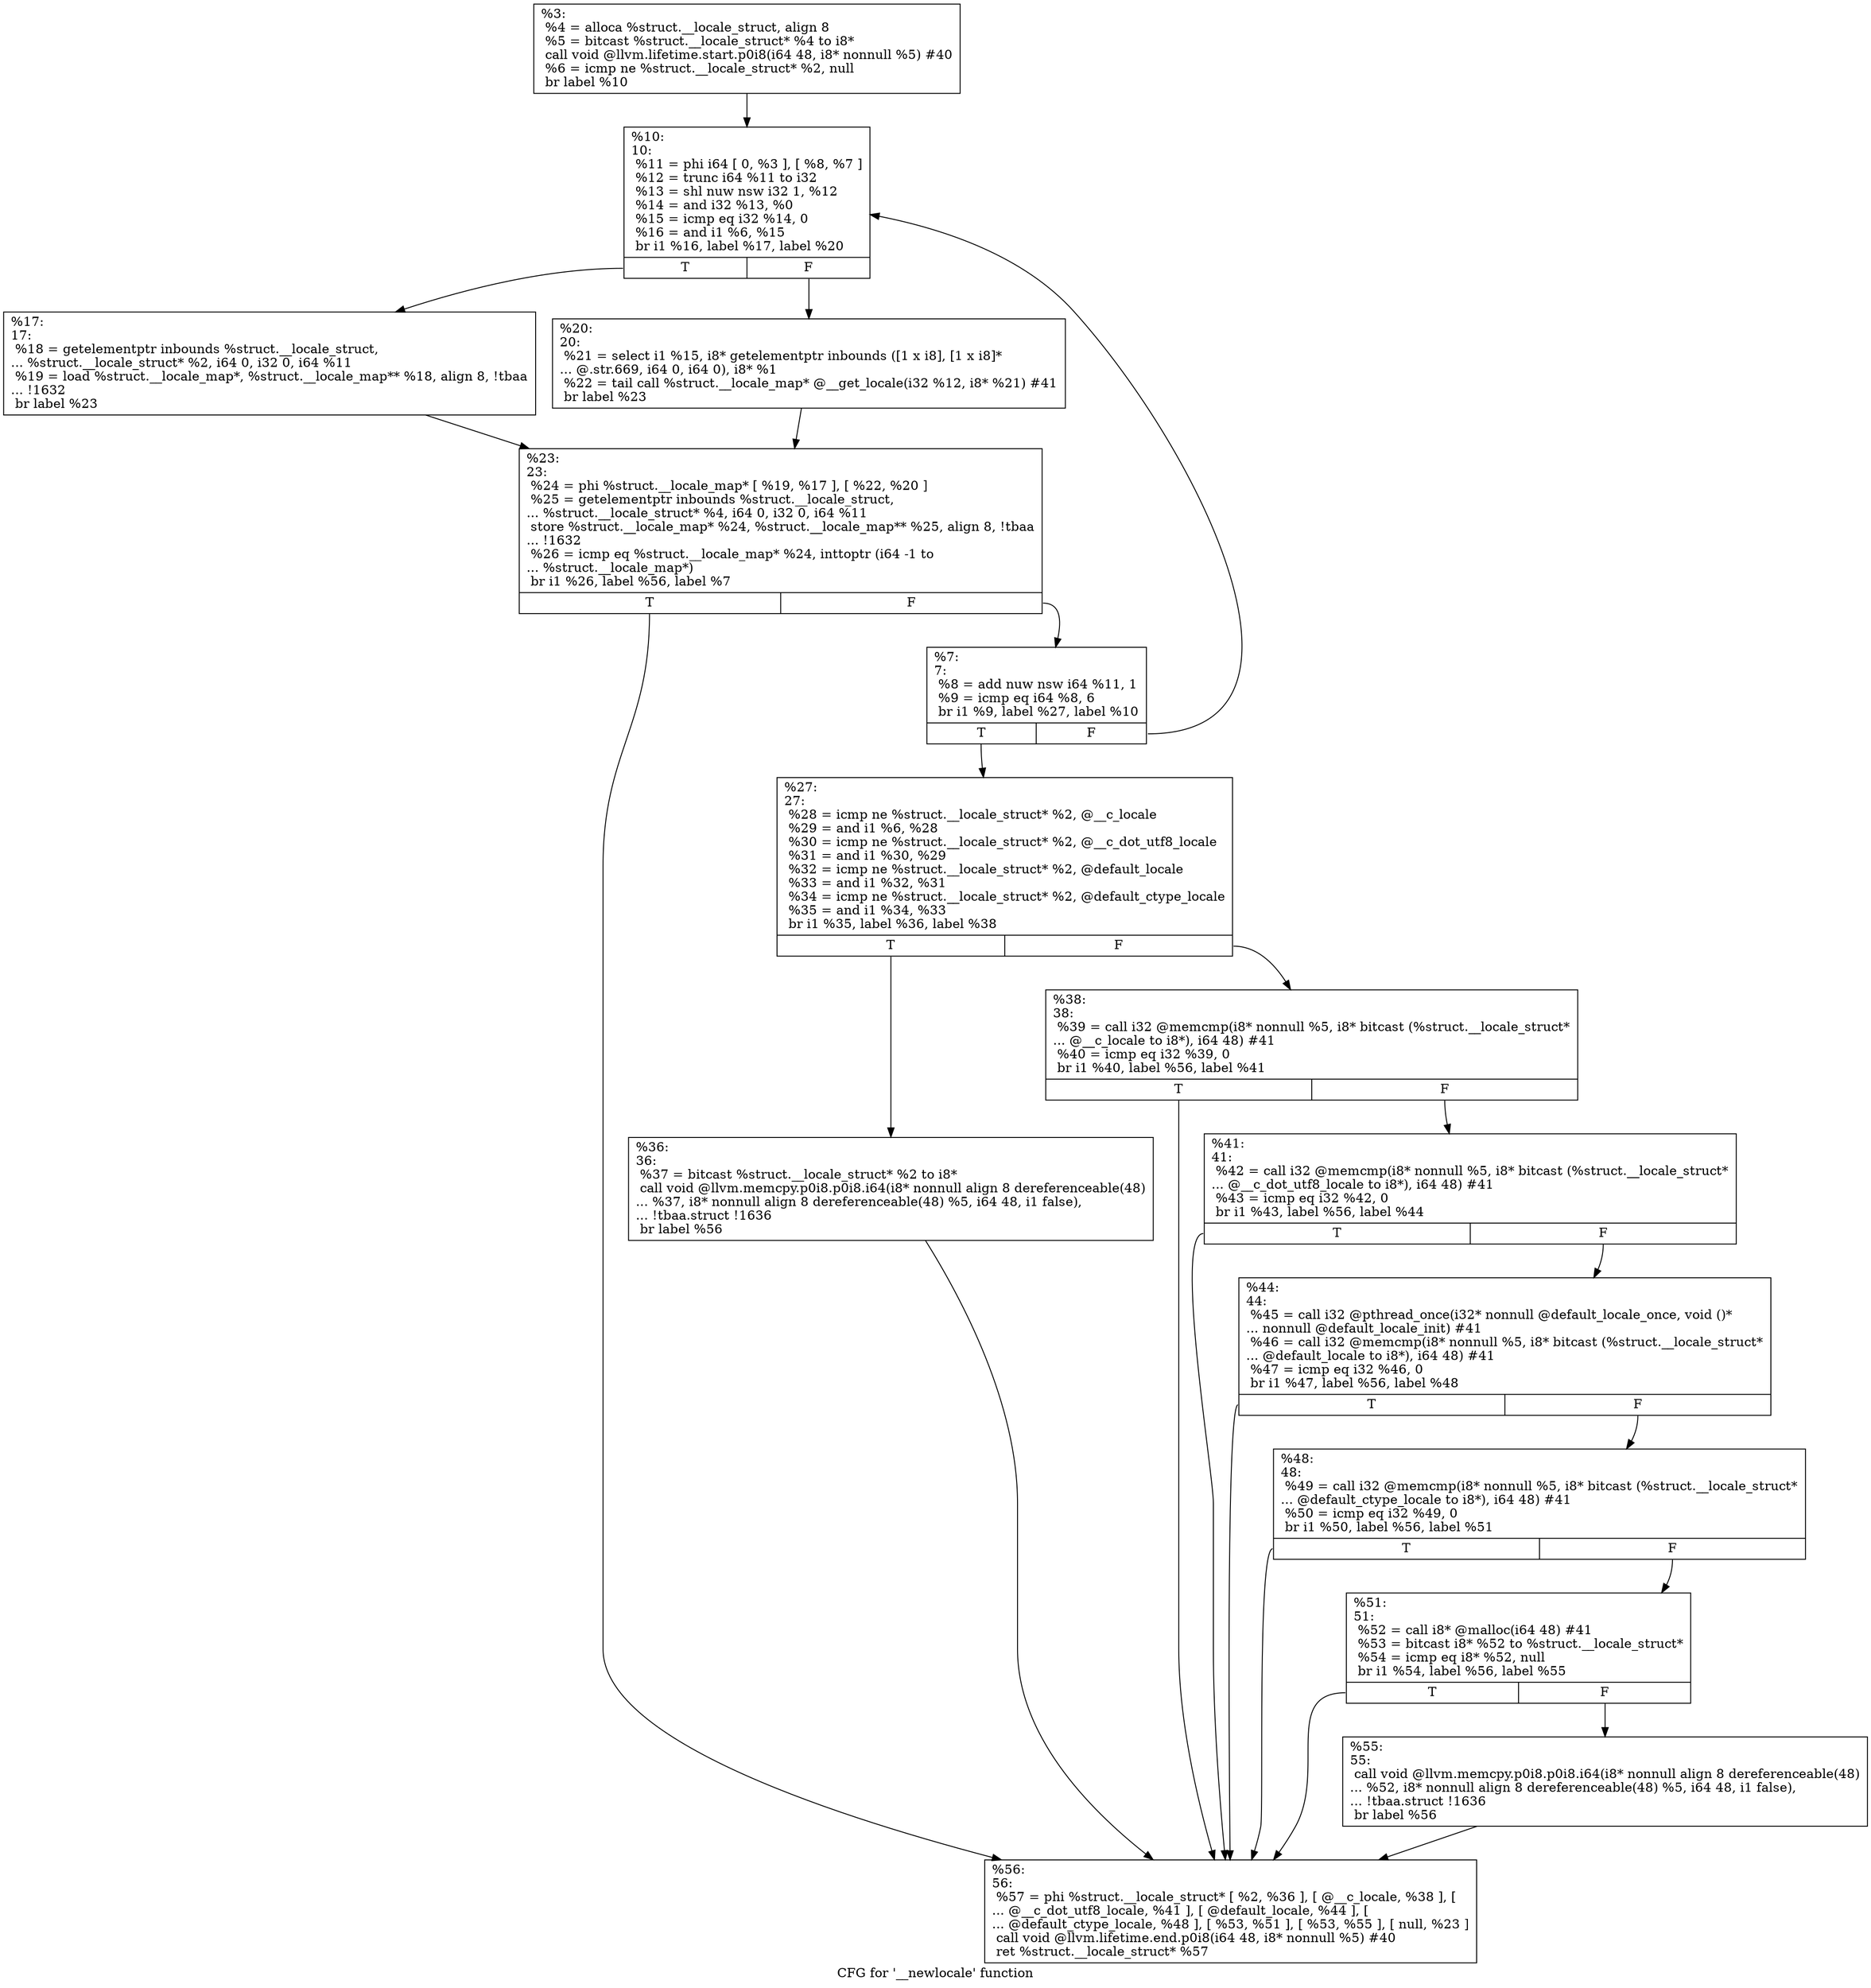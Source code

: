 digraph "CFG for '__newlocale' function" {
	label="CFG for '__newlocale' function";

	Node0x1ea6a50 [shape=record,label="{%3:\l  %4 = alloca %struct.__locale_struct, align 8\l  %5 = bitcast %struct.__locale_struct* %4 to i8*\l  call void @llvm.lifetime.start.p0i8(i64 48, i8* nonnull %5) #40\l  %6 = icmp ne %struct.__locale_struct* %2, null\l  br label %10\l}"];
	Node0x1ea6a50 -> Node0x1ea6cd0;
	Node0x1ea6c80 [shape=record,label="{%7:\l7:                                                \l  %8 = add nuw nsw i64 %11, 1\l  %9 = icmp eq i64 %8, 6\l  br i1 %9, label %27, label %10\l|{<s0>T|<s1>F}}"];
	Node0x1ea6c80:s0 -> Node0x1ea6e10;
	Node0x1ea6c80:s1 -> Node0x1ea6cd0;
	Node0x1ea6cd0 [shape=record,label="{%10:\l10:                                               \l  %11 = phi i64 [ 0, %3 ], [ %8, %7 ]\l  %12 = trunc i64 %11 to i32\l  %13 = shl nuw nsw i32 1, %12\l  %14 = and i32 %13, %0\l  %15 = icmp eq i32 %14, 0\l  %16 = and i1 %6, %15\l  br i1 %16, label %17, label %20\l|{<s0>T|<s1>F}}"];
	Node0x1ea6cd0:s0 -> Node0x1ea6d20;
	Node0x1ea6cd0:s1 -> Node0x1ea6d70;
	Node0x1ea6d20 [shape=record,label="{%17:\l17:                                               \l  %18 = getelementptr inbounds %struct.__locale_struct,\l... %struct.__locale_struct* %2, i64 0, i32 0, i64 %11\l  %19 = load %struct.__locale_map*, %struct.__locale_map** %18, align 8, !tbaa\l... !1632\l  br label %23\l}"];
	Node0x1ea6d20 -> Node0x1ea6dc0;
	Node0x1ea6d70 [shape=record,label="{%20:\l20:                                               \l  %21 = select i1 %15, i8* getelementptr inbounds ([1 x i8], [1 x i8]*\l... @.str.669, i64 0, i64 0), i8* %1\l  %22 = tail call %struct.__locale_map* @__get_locale(i32 %12, i8* %21) #41\l  br label %23\l}"];
	Node0x1ea6d70 -> Node0x1ea6dc0;
	Node0x1ea6dc0 [shape=record,label="{%23:\l23:                                               \l  %24 = phi %struct.__locale_map* [ %19, %17 ], [ %22, %20 ]\l  %25 = getelementptr inbounds %struct.__locale_struct,\l... %struct.__locale_struct* %4, i64 0, i32 0, i64 %11\l  store %struct.__locale_map* %24, %struct.__locale_map** %25, align 8, !tbaa\l... !1632\l  %26 = icmp eq %struct.__locale_map* %24, inttoptr (i64 -1 to\l... %struct.__locale_map*)\l  br i1 %26, label %56, label %7\l|{<s0>T|<s1>F}}"];
	Node0x1ea6dc0:s0 -> Node0x1ea7090;
	Node0x1ea6dc0:s1 -> Node0x1ea6c80;
	Node0x1ea6e10 [shape=record,label="{%27:\l27:                                               \l  %28 = icmp ne %struct.__locale_struct* %2, @__c_locale\l  %29 = and i1 %6, %28\l  %30 = icmp ne %struct.__locale_struct* %2, @__c_dot_utf8_locale\l  %31 = and i1 %30, %29\l  %32 = icmp ne %struct.__locale_struct* %2, @default_locale\l  %33 = and i1 %32, %31\l  %34 = icmp ne %struct.__locale_struct* %2, @default_ctype_locale\l  %35 = and i1 %34, %33\l  br i1 %35, label %36, label %38\l|{<s0>T|<s1>F}}"];
	Node0x1ea6e10:s0 -> Node0x1ea6e60;
	Node0x1ea6e10:s1 -> Node0x1ea6eb0;
	Node0x1ea6e60 [shape=record,label="{%36:\l36:                                               \l  %37 = bitcast %struct.__locale_struct* %2 to i8*\l  call void @llvm.memcpy.p0i8.p0i8.i64(i8* nonnull align 8 dereferenceable(48)\l... %37, i8* nonnull align 8 dereferenceable(48) %5, i64 48, i1 false),\l... !tbaa.struct !1636\l  br label %56\l}"];
	Node0x1ea6e60 -> Node0x1ea7090;
	Node0x1ea6eb0 [shape=record,label="{%38:\l38:                                               \l  %39 = call i32 @memcmp(i8* nonnull %5, i8* bitcast (%struct.__locale_struct*\l... @__c_locale to i8*), i64 48) #41\l  %40 = icmp eq i32 %39, 0\l  br i1 %40, label %56, label %41\l|{<s0>T|<s1>F}}"];
	Node0x1ea6eb0:s0 -> Node0x1ea7090;
	Node0x1ea6eb0:s1 -> Node0x1ea6f00;
	Node0x1ea6f00 [shape=record,label="{%41:\l41:                                               \l  %42 = call i32 @memcmp(i8* nonnull %5, i8* bitcast (%struct.__locale_struct*\l... @__c_dot_utf8_locale to i8*), i64 48) #41\l  %43 = icmp eq i32 %42, 0\l  br i1 %43, label %56, label %44\l|{<s0>T|<s1>F}}"];
	Node0x1ea6f00:s0 -> Node0x1ea7090;
	Node0x1ea6f00:s1 -> Node0x1ea6f50;
	Node0x1ea6f50 [shape=record,label="{%44:\l44:                                               \l  %45 = call i32 @pthread_once(i32* nonnull @default_locale_once, void ()*\l... nonnull @default_locale_init) #41\l  %46 = call i32 @memcmp(i8* nonnull %5, i8* bitcast (%struct.__locale_struct*\l... @default_locale to i8*), i64 48) #41\l  %47 = icmp eq i32 %46, 0\l  br i1 %47, label %56, label %48\l|{<s0>T|<s1>F}}"];
	Node0x1ea6f50:s0 -> Node0x1ea7090;
	Node0x1ea6f50:s1 -> Node0x1ea6fa0;
	Node0x1ea6fa0 [shape=record,label="{%48:\l48:                                               \l  %49 = call i32 @memcmp(i8* nonnull %5, i8* bitcast (%struct.__locale_struct*\l... @default_ctype_locale to i8*), i64 48) #41\l  %50 = icmp eq i32 %49, 0\l  br i1 %50, label %56, label %51\l|{<s0>T|<s1>F}}"];
	Node0x1ea6fa0:s0 -> Node0x1ea7090;
	Node0x1ea6fa0:s1 -> Node0x1ea6ff0;
	Node0x1ea6ff0 [shape=record,label="{%51:\l51:                                               \l  %52 = call i8* @malloc(i64 48) #41\l  %53 = bitcast i8* %52 to %struct.__locale_struct*\l  %54 = icmp eq i8* %52, null\l  br i1 %54, label %56, label %55\l|{<s0>T|<s1>F}}"];
	Node0x1ea6ff0:s0 -> Node0x1ea7090;
	Node0x1ea6ff0:s1 -> Node0x1ea7040;
	Node0x1ea7040 [shape=record,label="{%55:\l55:                                               \l  call void @llvm.memcpy.p0i8.p0i8.i64(i8* nonnull align 8 dereferenceable(48)\l... %52, i8* nonnull align 8 dereferenceable(48) %5, i64 48, i1 false),\l... !tbaa.struct !1636\l  br label %56\l}"];
	Node0x1ea7040 -> Node0x1ea7090;
	Node0x1ea7090 [shape=record,label="{%56:\l56:                                               \l  %57 = phi %struct.__locale_struct* [ %2, %36 ], [ @__c_locale, %38 ], [\l... @__c_dot_utf8_locale, %41 ], [ @default_locale, %44 ], [\l... @default_ctype_locale, %48 ], [ %53, %51 ], [ %53, %55 ], [ null, %23 ]\l  call void @llvm.lifetime.end.p0i8(i64 48, i8* nonnull %5) #40\l  ret %struct.__locale_struct* %57\l}"];
}
